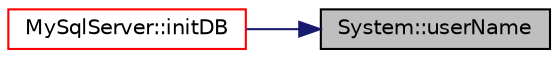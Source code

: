 digraph "System::userName"
{
 // LATEX_PDF_SIZE
  edge [fontname="Helvetica",fontsize="10",labelfontname="Helvetica",labelfontsize="10"];
  node [fontname="Helvetica",fontsize="10",shape=record];
  rankdir="RL";
  Node1 [label="System::userName",height=0.2,width=0.4,color="black", fillcolor="grey75", style="filled", fontcolor="black",tooltip="get user name"];
  Node1 -> Node2 [dir="back",color="midnightblue",fontsize="10",style="solid",fontname="Helvetica"];
  Node2 [label="MySqlServer::initDB",height=0.2,width=0.4,color="red", fillcolor="white", style="filled",URL="$class_my_sql_server.html#a583229c52a733da0c6f6a26aee8f5dca",tooltip=" "];
}
